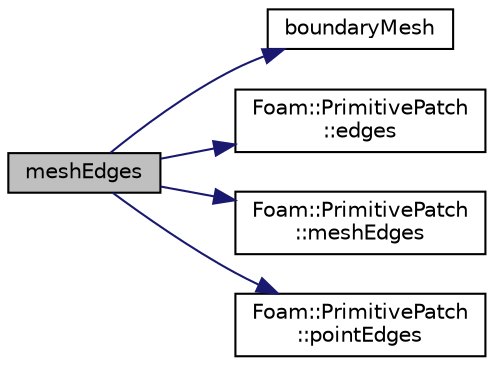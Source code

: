 digraph "meshEdges"
{
  bgcolor="transparent";
  edge [fontname="Helvetica",fontsize="10",labelfontname="Helvetica",labelfontsize="10"];
  node [fontname="Helvetica",fontsize="10",shape=record];
  rankdir="LR";
  Node6342 [label="meshEdges",height=0.2,width=0.4,color="black", fillcolor="grey75", style="filled", fontcolor="black"];
  Node6342 -> Node6343 [color="midnightblue",fontsize="10",style="solid",fontname="Helvetica"];
  Node6343 [label="boundaryMesh",height=0.2,width=0.4,color="black",URL="$a28633.html#a729e6b97bfa357ec46f60ff7f2e7779a",tooltip="Return boundaryMesh reference. "];
  Node6342 -> Node6344 [color="midnightblue",fontsize="10",style="solid",fontname="Helvetica"];
  Node6344 [label="Foam::PrimitivePatch\l::edges",height=0.2,width=0.4,color="black",URL="$a28693.html#a21d764179912ddda5c6f95193c289846",tooltip="Return list of edges, address into LOCAL point list. "];
  Node6342 -> Node6345 [color="midnightblue",fontsize="10",style="solid",fontname="Helvetica"];
  Node6345 [label="Foam::PrimitivePatch\l::meshEdges",height=0.2,width=0.4,color="black",URL="$a28693.html#a3c91e7d5baf71c37da45885242cd1c7d",tooltip="Return labels of patch edges in the global edge list using. "];
  Node6342 -> Node6346 [color="midnightblue",fontsize="10",style="solid",fontname="Helvetica"];
  Node6346 [label="Foam::PrimitivePatch\l::pointEdges",height=0.2,width=0.4,color="black",URL="$a28693.html#a219060536b044c749e6178283665d632",tooltip="Return point-edge addressing. "];
}
